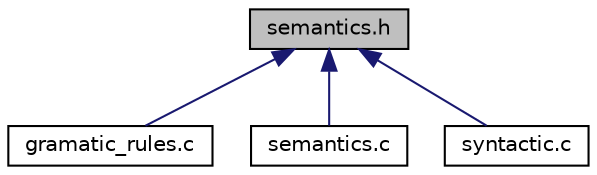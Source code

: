digraph "semantics.h"
{
 // LATEX_PDF_SIZE
  edge [fontname="Helvetica",fontsize="10",labelfontname="Helvetica",labelfontsize="10"];
  node [fontname="Helvetica",fontsize="10",shape=record];
  Node1 [label="semantics.h",height=0.2,width=0.4,color="black", fillcolor="grey75", style="filled", fontcolor="black",tooltip="Implementation of semantics."];
  Node1 -> Node2 [dir="back",color="midnightblue",fontsize="10",style="solid",fontname="Helvetica"];
  Node2 [label="gramatic_rules.c",height=0.2,width=0.4,color="black", fillcolor="white", style="filled",URL="$gramatic__rules_8c.html",tooltip="library for syntactic analyse."];
  Node1 -> Node3 [dir="back",color="midnightblue",fontsize="10",style="solid",fontname="Helvetica"];
  Node3 [label="semantics.c",height=0.2,width=0.4,color="black", fillcolor="white", style="filled",URL="$semantics_8c.html",tooltip="Implementation of semantics."];
  Node1 -> Node4 [dir="back",color="midnightblue",fontsize="10",style="solid",fontname="Helvetica"];
  Node4 [label="syntactic.c",height=0.2,width=0.4,color="black", fillcolor="white", style="filled",URL="$syntactic_8c.html",tooltip="Implementation of syntactic analysand."];
}

